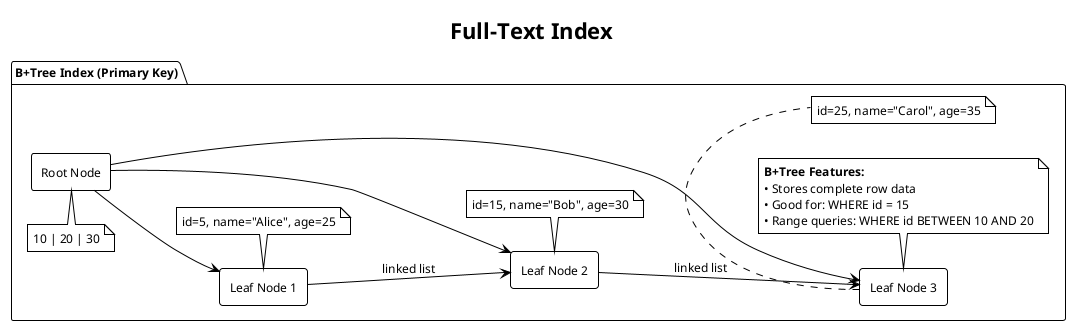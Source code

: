 @startuml
!theme plain
skinparam backgroundColor white
skinparam defaultFontColor black
skinparam defaultFontSize 12

title Full-Text Index

left to right direction

package "B+Tree Index (Primary Key)" {
  rectangle "Root Node" as btree_root
  note top of btree_root
    10 | 20 | 30
  end note

  rectangle "Leaf Node 1" as leaf1
  rectangle "Leaf Node 2" as leaf2
  rectangle "Leaf Node 3" as leaf3

  note bottom of leaf1
    id=5, name="Alice", age=25
  end note
  note bottom of leaf2
    id=15, name="Bob", age=30
  end note
  note bottom of leaf3
    id=25, name="Carol", age=35
  end note

  btree_root --> leaf1
  btree_root --> leaf2
  btree_root --> leaf3

  leaf1 --> leaf2 : linked list
  leaf2 --> leaf3 : linked list

  note bottom of leaf3
    **B+Tree Features:**
    • Stores complete row data
    • Good for: WHERE id = 15
    • Range queries: WHERE id BETWEEN 10 AND 20
  end note
}
@enduml
